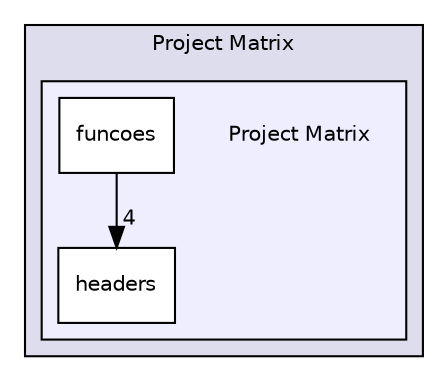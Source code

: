 digraph "Project Matrix/Project Matrix" {
  compound=true
  node [ fontsize="10", fontname="Helvetica"];
  edge [ labelfontsize="10", labelfontname="Helvetica"];
  subgraph clusterdir_dc837640574e5bdc3a04fc84bae0f617 {
    graph [ bgcolor="#ddddee", pencolor="black", label="Project Matrix" fontname="Helvetica", fontsize="10", URL="dir_dc837640574e5bdc3a04fc84bae0f617.html"]
  subgraph clusterdir_00ee740066fbafee008733c1fcafff70 {
    graph [ bgcolor="#eeeeff", pencolor="black", label="" URL="dir_00ee740066fbafee008733c1fcafff70.html"];
    dir_00ee740066fbafee008733c1fcafff70 [shape=plaintext label="Project Matrix"];
    dir_5c0290aac58b9519eaaaf5edd653b392 [shape=box label="funcoes" color="black" fillcolor="white" style="filled" URL="dir_5c0290aac58b9519eaaaf5edd653b392.html"];
    dir_bae6804f75fbed8d63ead879d4de7b6f [shape=box label="headers" color="black" fillcolor="white" style="filled" URL="dir_bae6804f75fbed8d63ead879d4de7b6f.html"];
  }
  }
  dir_5c0290aac58b9519eaaaf5edd653b392->dir_bae6804f75fbed8d63ead879d4de7b6f [headlabel="4", labeldistance=1.5 headhref="dir_000002_000003.html"];
}
